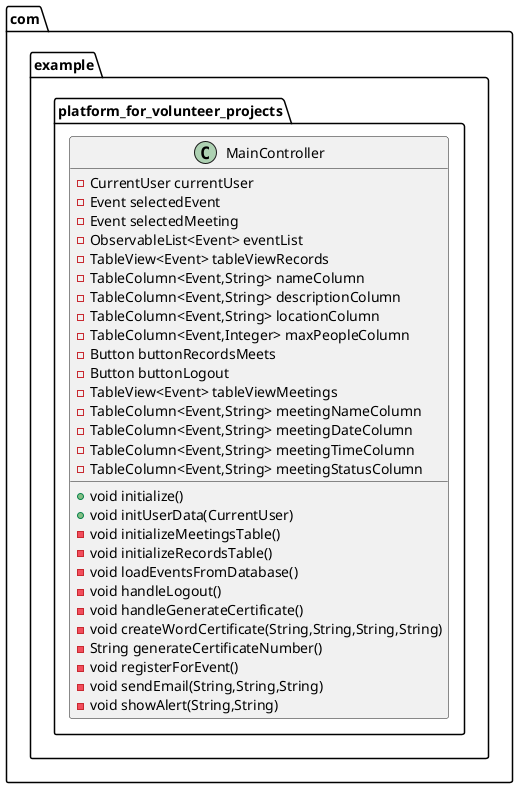 @startuml
class com.example.platform_for_volunteer_projects.MainController {
- CurrentUser currentUser
- Event selectedEvent
- Event selectedMeeting
- ObservableList<Event> eventList
- TableView<Event> tableViewRecords
- TableColumn<Event,String> nameColumn
- TableColumn<Event,String> descriptionColumn
- TableColumn<Event,String> locationColumn
- TableColumn<Event,Integer> maxPeopleColumn
- Button buttonRecordsMeets
- Button buttonLogout
- TableView<Event> tableViewMeetings
- TableColumn<Event,String> meetingNameColumn
- TableColumn<Event,String> meetingDateColumn
- TableColumn<Event,String> meetingTimeColumn
- TableColumn<Event,String> meetingStatusColumn
+ void initialize()
+ void initUserData(CurrentUser)
- void initializeMeetingsTable()
- void initializeRecordsTable()
- void loadEventsFromDatabase()
- void handleLogout()
- void handleGenerateCertificate()
- void createWordCertificate(String,String,String,String)
- String generateCertificateNumber()
- void registerForEvent()
- void sendEmail(String,String,String)
- void showAlert(String,String)
}


@enduml